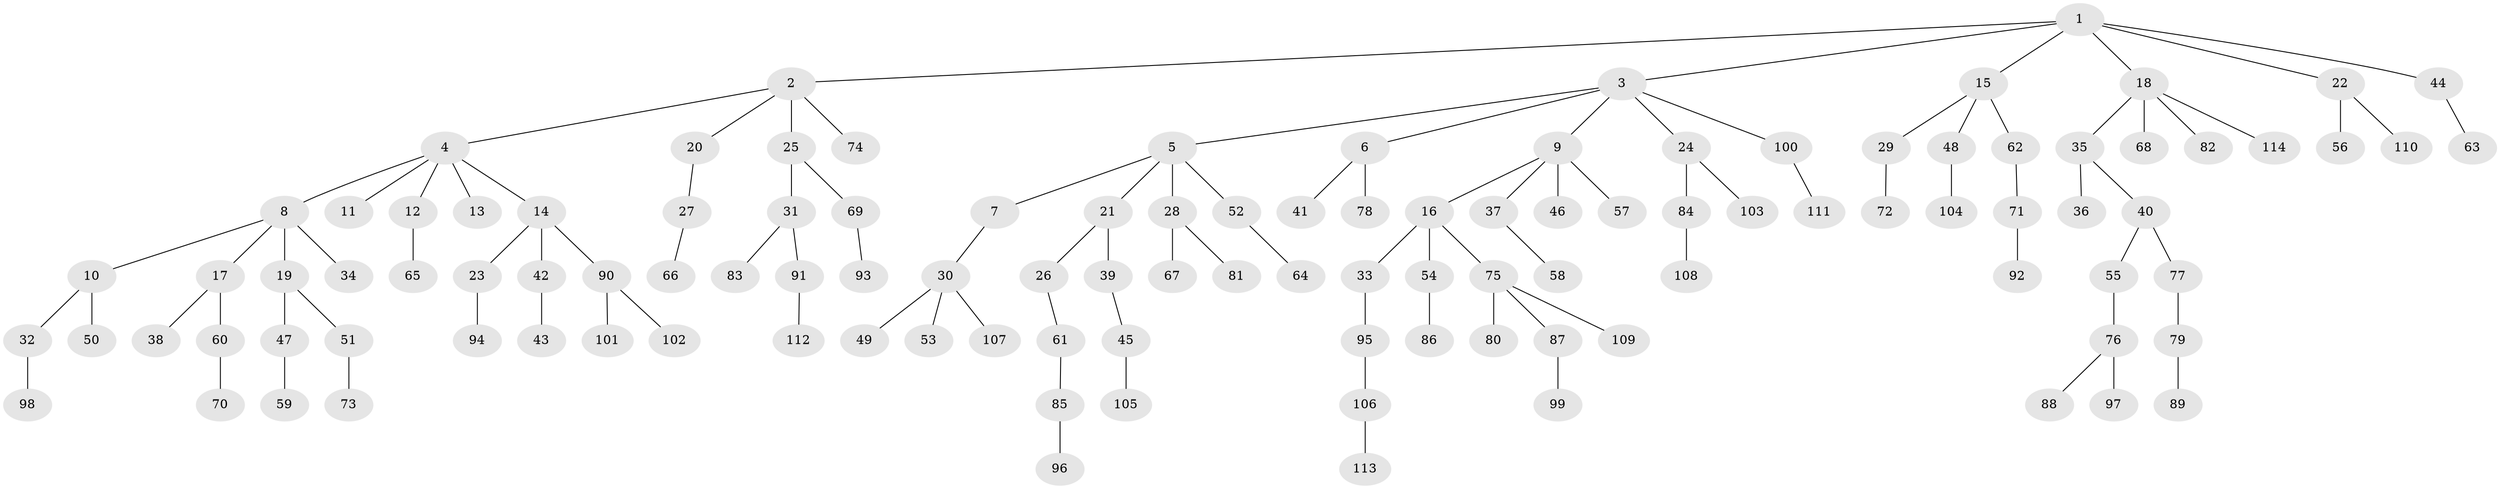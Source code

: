 // coarse degree distribution, {19: 0.027777777777777776, 8: 0.027777777777777776, 1: 0.8333333333333334, 5: 0.027777777777777776, 2: 0.027777777777777776, 3: 0.05555555555555555}
// Generated by graph-tools (version 1.1) at 2025/19/03/04/25 18:19:05]
// undirected, 114 vertices, 113 edges
graph export_dot {
graph [start="1"]
  node [color=gray90,style=filled];
  1;
  2;
  3;
  4;
  5;
  6;
  7;
  8;
  9;
  10;
  11;
  12;
  13;
  14;
  15;
  16;
  17;
  18;
  19;
  20;
  21;
  22;
  23;
  24;
  25;
  26;
  27;
  28;
  29;
  30;
  31;
  32;
  33;
  34;
  35;
  36;
  37;
  38;
  39;
  40;
  41;
  42;
  43;
  44;
  45;
  46;
  47;
  48;
  49;
  50;
  51;
  52;
  53;
  54;
  55;
  56;
  57;
  58;
  59;
  60;
  61;
  62;
  63;
  64;
  65;
  66;
  67;
  68;
  69;
  70;
  71;
  72;
  73;
  74;
  75;
  76;
  77;
  78;
  79;
  80;
  81;
  82;
  83;
  84;
  85;
  86;
  87;
  88;
  89;
  90;
  91;
  92;
  93;
  94;
  95;
  96;
  97;
  98;
  99;
  100;
  101;
  102;
  103;
  104;
  105;
  106;
  107;
  108;
  109;
  110;
  111;
  112;
  113;
  114;
  1 -- 2;
  1 -- 3;
  1 -- 15;
  1 -- 18;
  1 -- 22;
  1 -- 44;
  2 -- 4;
  2 -- 20;
  2 -- 25;
  2 -- 74;
  3 -- 5;
  3 -- 6;
  3 -- 9;
  3 -- 24;
  3 -- 100;
  4 -- 8;
  4 -- 11;
  4 -- 12;
  4 -- 13;
  4 -- 14;
  5 -- 7;
  5 -- 21;
  5 -- 28;
  5 -- 52;
  6 -- 41;
  6 -- 78;
  7 -- 30;
  8 -- 10;
  8 -- 17;
  8 -- 19;
  8 -- 34;
  9 -- 16;
  9 -- 37;
  9 -- 46;
  9 -- 57;
  10 -- 32;
  10 -- 50;
  12 -- 65;
  14 -- 23;
  14 -- 42;
  14 -- 90;
  15 -- 29;
  15 -- 48;
  15 -- 62;
  16 -- 33;
  16 -- 54;
  16 -- 75;
  17 -- 38;
  17 -- 60;
  18 -- 35;
  18 -- 68;
  18 -- 82;
  18 -- 114;
  19 -- 47;
  19 -- 51;
  20 -- 27;
  21 -- 26;
  21 -- 39;
  22 -- 56;
  22 -- 110;
  23 -- 94;
  24 -- 84;
  24 -- 103;
  25 -- 31;
  25 -- 69;
  26 -- 61;
  27 -- 66;
  28 -- 67;
  28 -- 81;
  29 -- 72;
  30 -- 49;
  30 -- 53;
  30 -- 107;
  31 -- 83;
  31 -- 91;
  32 -- 98;
  33 -- 95;
  35 -- 36;
  35 -- 40;
  37 -- 58;
  39 -- 45;
  40 -- 55;
  40 -- 77;
  42 -- 43;
  44 -- 63;
  45 -- 105;
  47 -- 59;
  48 -- 104;
  51 -- 73;
  52 -- 64;
  54 -- 86;
  55 -- 76;
  60 -- 70;
  61 -- 85;
  62 -- 71;
  69 -- 93;
  71 -- 92;
  75 -- 80;
  75 -- 87;
  75 -- 109;
  76 -- 88;
  76 -- 97;
  77 -- 79;
  79 -- 89;
  84 -- 108;
  85 -- 96;
  87 -- 99;
  90 -- 101;
  90 -- 102;
  91 -- 112;
  95 -- 106;
  100 -- 111;
  106 -- 113;
}
